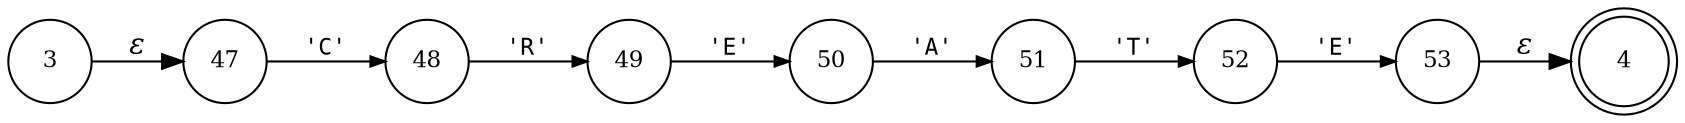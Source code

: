 digraph ATN {
rankdir=LR;
s4[fontsize=11, label="4", shape=doublecircle, fixedsize=true, width=.6];
s48[fontsize=11,label="48", shape=circle, fixedsize=true, width=.55, peripheries=1];
s49[fontsize=11,label="49", shape=circle, fixedsize=true, width=.55, peripheries=1];
s50[fontsize=11,label="50", shape=circle, fixedsize=true, width=.55, peripheries=1];
s3[fontsize=11,label="3", shape=circle, fixedsize=true, width=.55, peripheries=1];
s51[fontsize=11,label="51", shape=circle, fixedsize=true, width=.55, peripheries=1];
s52[fontsize=11,label="52", shape=circle, fixedsize=true, width=.55, peripheries=1];
s53[fontsize=11,label="53", shape=circle, fixedsize=true, width=.55, peripheries=1];
s47[fontsize=11,label="47", shape=circle, fixedsize=true, width=.55, peripheries=1];
s3 -> s47 [fontname="Times-Italic", label="&epsilon;"];
s47 -> s48 [fontsize=11, fontname="Courier", arrowsize=.7, label = "'C'", arrowhead = normal];
s48 -> s49 [fontsize=11, fontname="Courier", arrowsize=.7, label = "'R'", arrowhead = normal];
s49 -> s50 [fontsize=11, fontname="Courier", arrowsize=.7, label = "'E'", arrowhead = normal];
s50 -> s51 [fontsize=11, fontname="Courier", arrowsize=.7, label = "'A'", arrowhead = normal];
s51 -> s52 [fontsize=11, fontname="Courier", arrowsize=.7, label = "'T'", arrowhead = normal];
s52 -> s53 [fontsize=11, fontname="Courier", arrowsize=.7, label = "'E'", arrowhead = normal];
s53 -> s4 [fontname="Times-Italic", label="&epsilon;"];
}
